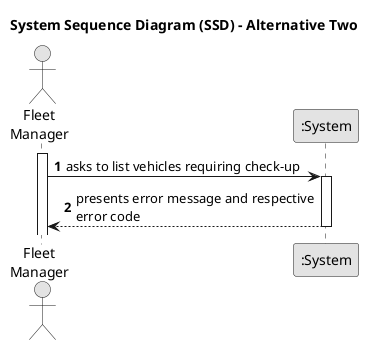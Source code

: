 @startuml
skinparam monochrome true
skinparam packageStyle rectangle
skinparam shadowing false

title System Sequence Diagram (SSD) - Alternative Two

autonumber

actor "Fleet\nManager" as Manager
participant ":System" as System

activate Manager

    Manager -> System : asks to list vehicles requiring check-up
    activate System

        System --> Manager : presents error message and respective\nerror code
    deactivate System

@enduml